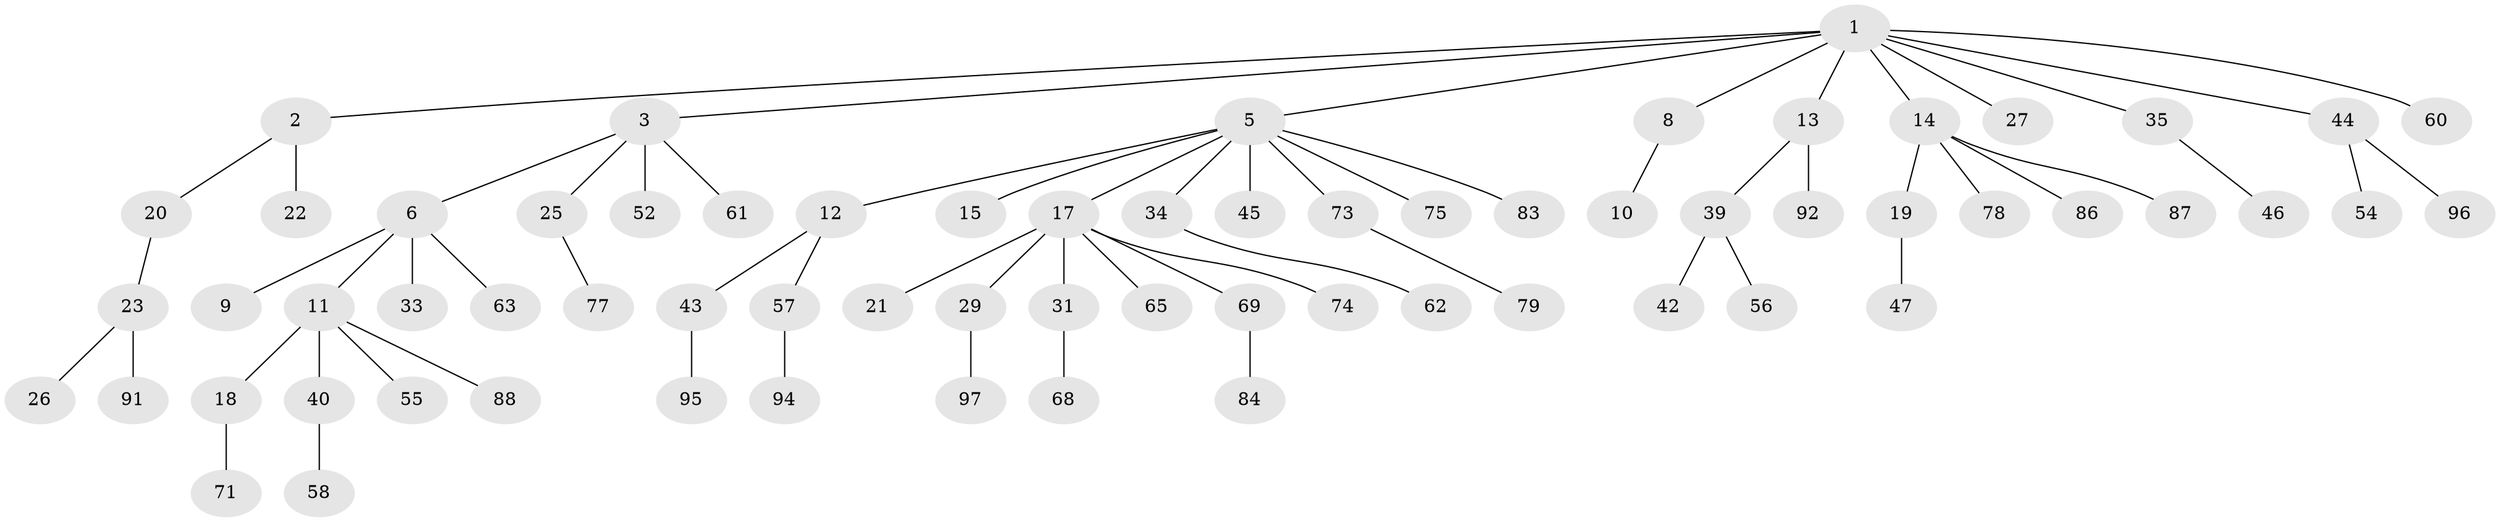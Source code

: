 // original degree distribution, {9: 0.010101010101010102, 4: 0.050505050505050504, 6: 0.010101010101010102, 3: 0.1111111111111111, 5: 0.04040404040404041, 7: 0.010101010101010102, 2: 0.25252525252525254, 1: 0.5151515151515151}
// Generated by graph-tools (version 1.1) at 2025/11/02/27/25 16:11:26]
// undirected, 67 vertices, 66 edges
graph export_dot {
graph [start="1"]
  node [color=gray90,style=filled];
  1 [super="+4"];
  2 [super="+51"];
  3 [super="+53"];
  5 [super="+7"];
  6 [super="+41"];
  8;
  9 [super="+50"];
  10 [super="+76"];
  11 [super="+32"];
  12 [super="+24"];
  13 [super="+48"];
  14 [super="+16"];
  15 [super="+99"];
  17 [super="+49"];
  18;
  19 [super="+28"];
  20 [super="+36"];
  21;
  22;
  23 [super="+37"];
  25 [super="+30"];
  26 [super="+59"];
  27;
  29 [super="+93"];
  31 [super="+82"];
  33 [super="+85"];
  34;
  35 [super="+38"];
  39;
  40 [super="+81"];
  42 [super="+67"];
  43 [super="+64"];
  44 [super="+66"];
  45;
  46;
  47;
  52;
  54 [super="+72"];
  55;
  56;
  57;
  58;
  60;
  61;
  62 [super="+90"];
  63;
  65;
  68;
  69 [super="+70"];
  71;
  73;
  74 [super="+89"];
  75;
  77;
  78 [super="+80"];
  79 [super="+98"];
  83;
  84;
  86;
  87;
  88;
  91;
  92;
  94;
  95;
  96;
  97;
  1 -- 2;
  1 -- 3;
  1 -- 5;
  1 -- 8;
  1 -- 13;
  1 -- 27;
  1 -- 35;
  1 -- 44;
  1 -- 60;
  1 -- 14;
  2 -- 20;
  2 -- 22;
  3 -- 6;
  3 -- 25;
  3 -- 52;
  3 -- 61;
  5 -- 34;
  5 -- 83;
  5 -- 17;
  5 -- 73;
  5 -- 75;
  5 -- 12;
  5 -- 45;
  5 -- 15;
  6 -- 9;
  6 -- 11;
  6 -- 33;
  6 -- 63;
  8 -- 10;
  11 -- 18;
  11 -- 55;
  11 -- 88;
  11 -- 40;
  12 -- 43;
  12 -- 57;
  13 -- 39;
  13 -- 92;
  14 -- 19;
  14 -- 78;
  14 -- 86;
  14 -- 87;
  17 -- 21;
  17 -- 29;
  17 -- 31;
  17 -- 65;
  17 -- 74;
  17 -- 69;
  18 -- 71;
  19 -- 47;
  20 -- 23;
  23 -- 26;
  23 -- 91;
  25 -- 77;
  29 -- 97;
  31 -- 68;
  34 -- 62;
  35 -- 46;
  39 -- 42;
  39 -- 56;
  40 -- 58;
  43 -- 95;
  44 -- 54;
  44 -- 96;
  57 -- 94;
  69 -- 84;
  73 -- 79;
}
